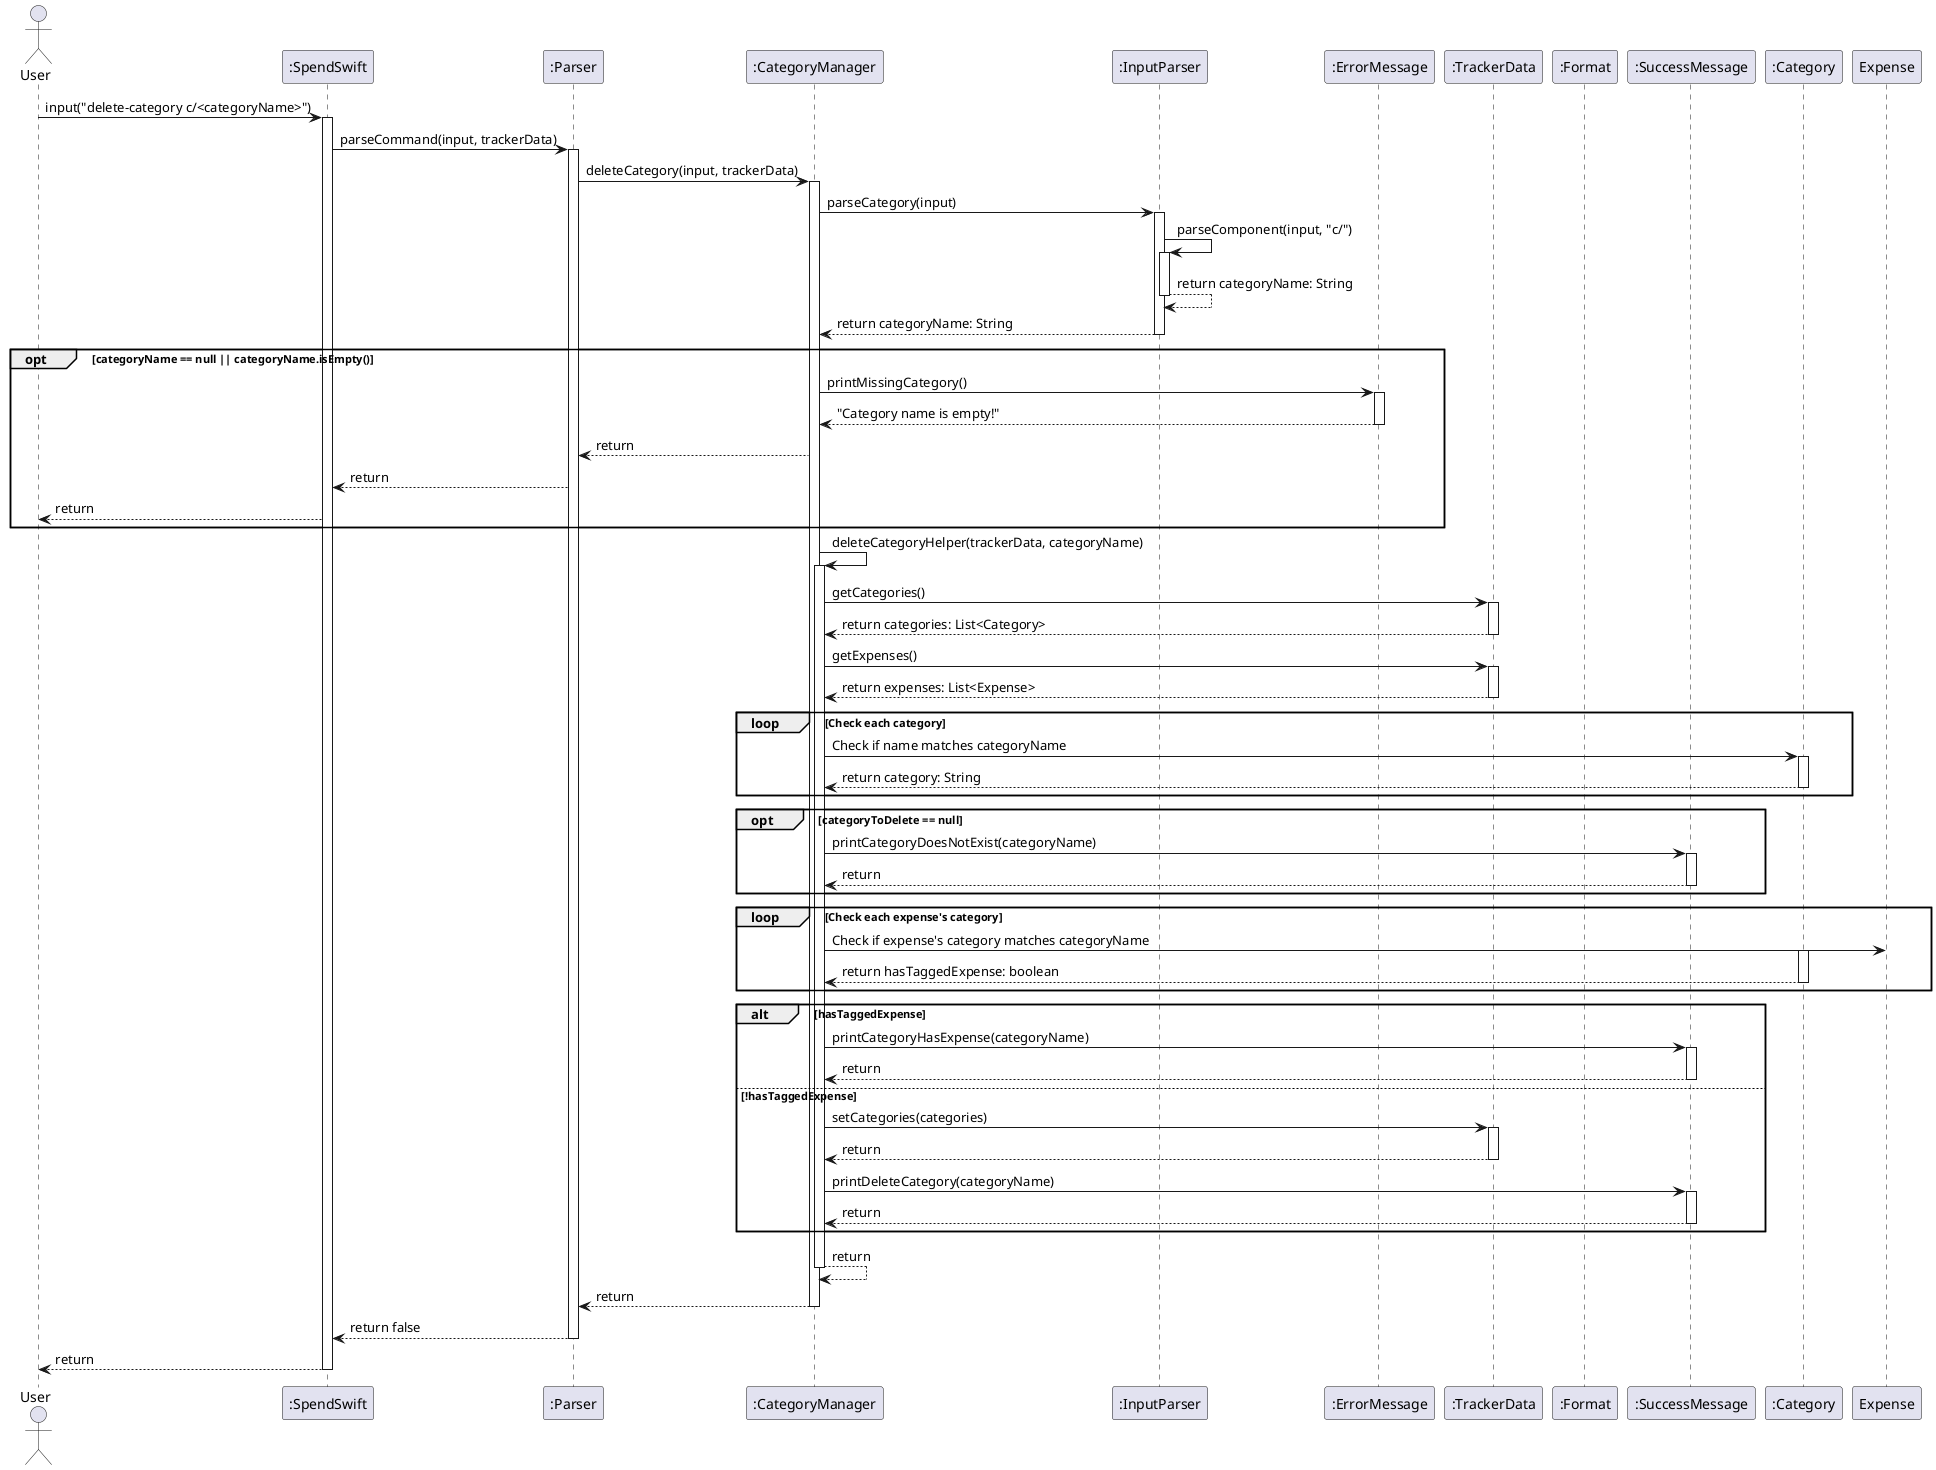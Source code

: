 @startuml

actor User
participant ":SpendSwift" as SpendSwift
participant ":Parser" as Parser
participant ":CategoryManager" as CategoryManager
participant ":InputParser" as InputParser
participant ":ErrorMessage" as ErrorMessage
participant ":TrackerData" as TrackerData
participant ":Format" as Format
participant ":SuccessMessage" as SuccessMessage
participant ":Category" as Category

User -> SpendSwift : input("delete-category c/<categoryName>")
activate SpendSwift
SpendSwift -> Parser : parseCommand(input, trackerData)

activate Parser
Parser -> CategoryManager : deleteCategory(input, trackerData)

activate CategoryManager
CategoryManager -> InputParser : parseCategory(input)

activate InputParser
InputParser -> InputParser : parseComponent(input, "c/")

    activate InputParser
    InputParser --> InputParser : return categoryName: String
    deactivate InputParser

InputParser --> CategoryManager : return categoryName: String
deactivate InputParser

opt categoryName == null || categoryName.isEmpty()
    CategoryManager -> ErrorMessage : printMissingCategory()
    activate ErrorMessage
    ErrorMessage --> CategoryManager : "Category name is empty!"
    deactivate ErrorMessage
    CategoryManager --> Parser : return
    Parser --> SpendSwift : return
    SpendSwift --> User : return
end

CategoryManager -> CategoryManager : deleteCategoryHelper(trackerData, categoryName)
activate CategoryManager
CategoryManager -> TrackerData : getCategories()
activate TrackerData
TrackerData --> CategoryManager : return categories: List<Category>
deactivate TrackerData
CategoryManager -> TrackerData : getExpenses()
activate TrackerData
TrackerData --> CategoryManager : return expenses: List<Expense>
deactivate TrackerData

loop Check each category
    CategoryManager -> Category : Check if name matches categoryName
    activate Category
    Category --> CategoryManager : return category: String
    deactivate Category
end

opt categoryToDelete == null
CategoryManager -> SuccessMessage : printCategoryDoesNotExist(categoryName)
activate SuccessMessage
SuccessMessage --> CategoryManager : return
deactivate SuccessMessage
end

loop Check each expense's category
    CategoryManager -> Expense : Check if expense's category matches categoryName
    activate Category
    Category --> CategoryManager : return hasTaggedExpense: boolean
    deactivate Category
end

alt hasTaggedExpense
CategoryManager -> SuccessMessage : printCategoryHasExpense(categoryName)
activate SuccessMessage
SuccessMessage --> CategoryManager : return
deactivate SuccessMessage

else !hasTaggedExpense
CategoryManager -> TrackerData : setCategories(categories)
activate TrackerData
TrackerData --> CategoryManager : return
deactivate TrackerData
CategoryManager -> SuccessMessage : printDeleteCategory(categoryName)
activate SuccessMessage
SuccessMessage --> CategoryManager : return
deactivate SuccessMessage
end

CategoryManager --> CategoryManager : return
deactivate CategoryManager

CategoryManager --> Parser : return
deactivate CategoryManager

Parser --> SpendSwift : return false
deactivate Parser

SpendSwift --> User : return
deactivate SpendSwift
@enduml